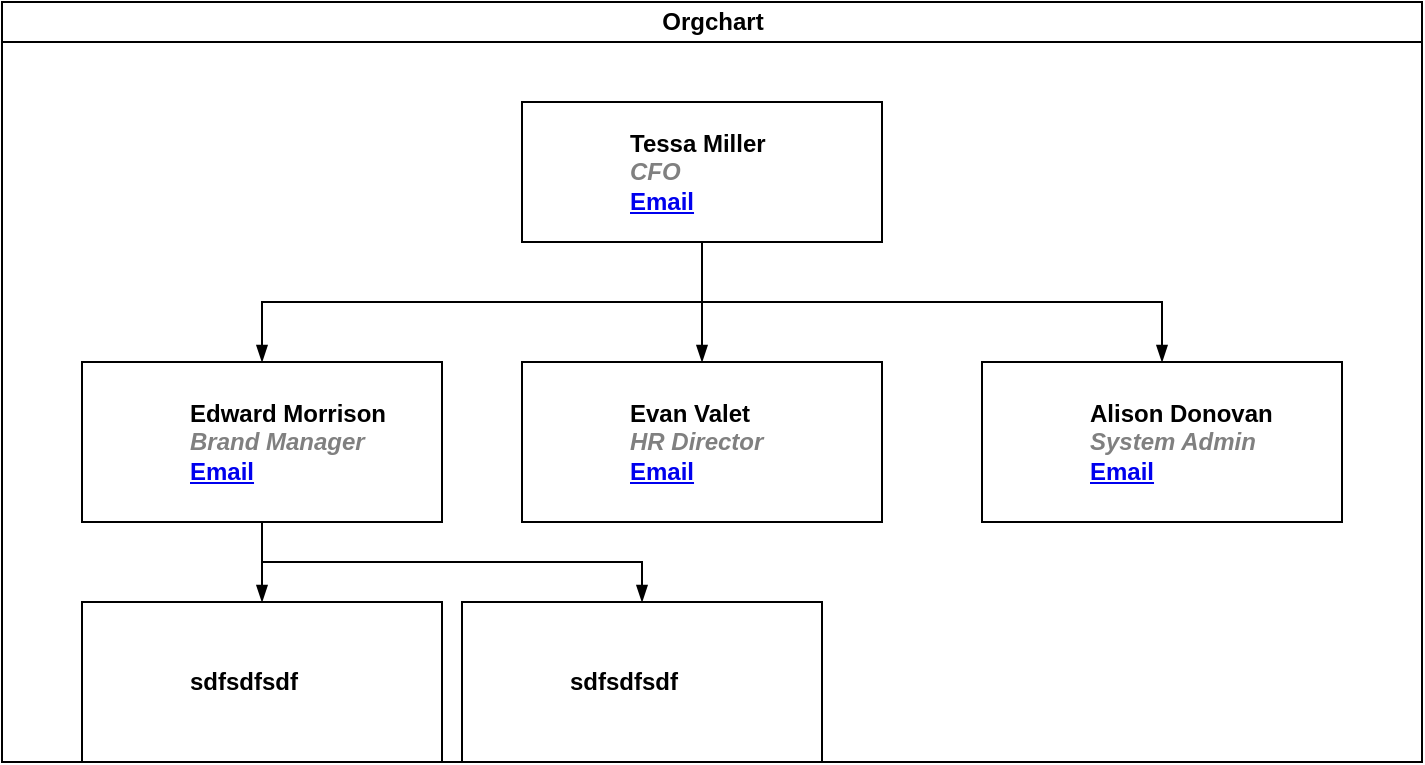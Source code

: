 <mxfile version="20.8.22" type="github" pages="2">
  <diagram id="prtHgNgQTEPvFCAcTncT" name="Page-1">
    <mxGraphModel dx="1387" dy="764" grid="1" gridSize="10" guides="1" tooltips="1" connect="1" arrows="1" fold="1" page="1" pageScale="1" pageWidth="827" pageHeight="1169" math="0" shadow="0">
      <root>
        <mxCell id="0" />
        <mxCell id="1" parent="0" />
        <mxCell id="dNxyNK7c78bLwvsdeMH5-11" value="Orgchart" style="swimlane;html=1;startSize=20;horizontal=1;containerType=tree;glass=0;" parent="1" vertex="1">
          <mxGeometry x="40" y="80" width="710" height="380" as="geometry" />
        </mxCell>
        <UserObject label="%name%&lt;br&gt;&lt;i style=&quot;color: gray&quot;&gt;%position%&lt;/i&gt;&lt;br&gt;&lt;a href=&quot;mailto:%email%&quot;&gt;Email&lt;/a&gt;" name="Tessa Miller" position="CFO" location="Office 1" email="me@example.com" placeholders="1" link="https://www.draw.io" id="dNxyNK7c78bLwvsdeMH5-12">
          <mxCell style="label;image=https://cdn3.iconfinder.com/data/icons/user-avatars-1/512/users-3-128.png;whiteSpace=wrap;html=1;rounded=0;glass=0;treeMoving=1;treeFolding=1;" parent="dNxyNK7c78bLwvsdeMH5-11" vertex="1">
            <mxGeometry x="260" y="50" width="180" height="70" as="geometry" />
          </mxCell>
        </UserObject>
        <mxCell id="dNxyNK7c78bLwvsdeMH5-13" value="" style="endArrow=blockThin;endFill=1;fontSize=11;edgeStyle=elbowEdgeStyle;elbow=vertical;rounded=0;" parent="dNxyNK7c78bLwvsdeMH5-11" source="dNxyNK7c78bLwvsdeMH5-12" target="dNxyNK7c78bLwvsdeMH5-14" edge="1">
          <mxGeometry relative="1" as="geometry" />
        </mxCell>
        <UserObject label="%name%&lt;br&gt;&lt;i style=&quot;color: gray&quot;&gt;%position%&lt;/i&gt;&lt;br&gt;&lt;a href=&quot;mailto:%email%&quot;&gt;Email&lt;/a&gt;" name="Edward Morrison" position="Brand Manager" location="Office 2" email="me@example.com" placeholders="1" link="https://www.draw.io" id="dNxyNK7c78bLwvsdeMH5-14">
          <mxCell style="label;image=https://cdn3.iconfinder.com/data/icons/user-avatars-1/512/users-10-3-128.png;whiteSpace=wrap;html=1;rounded=0;glass=0;treeFolding=1;treeMoving=1;" parent="dNxyNK7c78bLwvsdeMH5-11" vertex="1">
            <mxGeometry x="40" y="180" width="180" height="80" as="geometry" />
          </mxCell>
        </UserObject>
        <mxCell id="dNxyNK7c78bLwvsdeMH5-15" value="" style="endArrow=blockThin;endFill=1;fontSize=11;edgeStyle=elbowEdgeStyle;elbow=vertical;rounded=0;" parent="dNxyNK7c78bLwvsdeMH5-11" source="dNxyNK7c78bLwvsdeMH5-12" target="dNxyNK7c78bLwvsdeMH5-16" edge="1">
          <mxGeometry relative="1" as="geometry" />
        </mxCell>
        <UserObject label="%name%&lt;br&gt;&lt;i style=&quot;color: gray&quot;&gt;%position%&lt;/i&gt;&lt;br&gt;&lt;a href=&quot;mailto:%email%&quot;&gt;Email&lt;/a&gt;" name="Evan Valet" position="HR Director" location="Office 4" email="me@example.com" placeholders="1" link="https://www.draw.io" id="dNxyNK7c78bLwvsdeMH5-16">
          <mxCell style="label;image=https://cdn3.iconfinder.com/data/icons/user-avatars-1/512/users-9-2-128.png;whiteSpace=wrap;html=1;rounded=0;glass=0;treeFolding=1;treeMoving=1;" parent="dNxyNK7c78bLwvsdeMH5-11" vertex="1">
            <mxGeometry x="260" y="180" width="180" height="80" as="geometry" />
          </mxCell>
        </UserObject>
        <mxCell id="dNxyNK7c78bLwvsdeMH5-17" value="" style="endArrow=blockThin;endFill=1;fontSize=11;edgeStyle=elbowEdgeStyle;elbow=vertical;rounded=0;" parent="dNxyNK7c78bLwvsdeMH5-11" source="dNxyNK7c78bLwvsdeMH5-12" target="dNxyNK7c78bLwvsdeMH5-18" edge="1">
          <mxGeometry relative="1" as="geometry" />
        </mxCell>
        <UserObject label="%name%&lt;br&gt;&lt;i style=&quot;color: gray&quot;&gt;%position%&lt;/i&gt;&lt;br&gt;&lt;a href=&quot;mailto:%email%&quot;&gt;Email&lt;/a&gt;" name="Alison Donovan" position="System Admin" location="Office 3" email="me@example.com" placeholders="1" link="https://www.draw.io" id="dNxyNK7c78bLwvsdeMH5-18">
          <mxCell style="label;image=https://cdn3.iconfinder.com/data/icons/user-avatars-1/512/users-2-128.png;whiteSpace=wrap;html=1;rounded=0;glass=0;" parent="dNxyNK7c78bLwvsdeMH5-11" vertex="1">
            <mxGeometry x="490" y="180" width="180" height="80" as="geometry" />
          </mxCell>
        </UserObject>
        <mxCell id="sPy4Tkfe4IIlsuts4lSh-1" value="" style="endArrow=blockThin;endFill=1;fontSize=11;edgeStyle=elbowEdgeStyle;elbow=vertical;rounded=0;" parent="dNxyNK7c78bLwvsdeMH5-11" source="dNxyNK7c78bLwvsdeMH5-14" target="sPy4Tkfe4IIlsuts4lSh-2" edge="1">
          <mxGeometry relative="1" as="geometry">
            <mxPoint x="390" y="200" as="sourcePoint" />
          </mxGeometry>
        </mxCell>
        <UserObject label="sdfsdfsdf" name="Edward Morrison" position="Brand Manager" location="Office 2" email="me@example.com" placeholders="1" link="https://www.draw.io" id="sPy4Tkfe4IIlsuts4lSh-2">
          <mxCell style="label;image=https://cdn3.iconfinder.com/data/icons/user-avatars-1/512/users-10-3-128.png;whiteSpace=wrap;html=1;rounded=0;glass=0;treeFolding=1;treeMoving=1;" parent="dNxyNK7c78bLwvsdeMH5-11" vertex="1">
            <mxGeometry x="40" y="300" width="180" height="80" as="geometry" />
          </mxCell>
        </UserObject>
        <mxCell id="JfAwy7_fByFzFaQOkQKN-1" value="" style="endArrow=blockThin;endFill=1;fontSize=11;edgeStyle=elbowEdgeStyle;elbow=vertical;rounded=0;" parent="dNxyNK7c78bLwvsdeMH5-11" source="dNxyNK7c78bLwvsdeMH5-14" target="JfAwy7_fByFzFaQOkQKN-2" edge="1">
          <mxGeometry relative="1" as="geometry">
            <mxPoint x="170" y="340" as="sourcePoint" />
          </mxGeometry>
        </mxCell>
        <UserObject label="sdfsdfsdf" name="Edward Morrison" position="Brand Manager" location="Office 2" email="me@example.com" placeholders="1" link="https://www.draw.io" id="JfAwy7_fByFzFaQOkQKN-2">
          <mxCell style="label;image=https://cdn3.iconfinder.com/data/icons/user-avatars-1/512/users-10-3-128.png;whiteSpace=wrap;html=1;rounded=0;glass=0;treeFolding=1;treeMoving=1;" parent="dNxyNK7c78bLwvsdeMH5-11" vertex="1">
            <mxGeometry x="230" y="300" width="180" height="80" as="geometry" />
          </mxCell>
        </UserObject>
      </root>
    </mxGraphModel>
  </diagram>
  <diagram name="Page-1 的副本" id="Ts_6bjRLEZbt1guNcE7h">
    <mxGraphModel dx="1387" dy="764" grid="1" gridSize="10" guides="1" tooltips="1" connect="1" arrows="1" fold="1" page="1" pageScale="1" pageWidth="827" pageHeight="1169" math="0" shadow="0">
      <root>
        <mxCell id="C9WZT2vEtd9-DwUEB8qX-0" />
        <mxCell id="C9WZT2vEtd9-DwUEB8qX-1" parent="C9WZT2vEtd9-DwUEB8qX-0" />
        <mxCell id="C9WZT2vEtd9-DwUEB8qX-2" value="Orgchart" style="swimlane;html=1;startSize=20;horizontal=1;containerType=tree;glass=0;" vertex="1" parent="C9WZT2vEtd9-DwUEB8qX-1">
          <mxGeometry x="40" y="80" width="710" height="380" as="geometry" />
        </mxCell>
        <UserObject label="%name%&lt;br&gt;&lt;i style=&quot;color: gray&quot;&gt;%position%&lt;/i&gt;&lt;br&gt;&lt;a href=&quot;mailto:%email%&quot;&gt;Email&lt;/a&gt;" name="Tessa Miller" position="CFO" location="Office 1" email="me@example.com" placeholders="1" link="https://www.draw.io" id="C9WZT2vEtd9-DwUEB8qX-3">
          <mxCell style="label;image=https://cdn3.iconfinder.com/data/icons/user-avatars-1/512/users-3-128.png;whiteSpace=wrap;html=1;rounded=0;glass=0;treeMoving=1;treeFolding=1;" vertex="1" parent="C9WZT2vEtd9-DwUEB8qX-2">
            <mxGeometry x="260" y="50" width="180" height="70" as="geometry" />
          </mxCell>
        </UserObject>
        <mxCell id="C9WZT2vEtd9-DwUEB8qX-4" value="" style="endArrow=blockThin;endFill=1;fontSize=11;edgeStyle=elbowEdgeStyle;elbow=vertical;rounded=0;" edge="1" parent="C9WZT2vEtd9-DwUEB8qX-2" source="C9WZT2vEtd9-DwUEB8qX-3" target="C9WZT2vEtd9-DwUEB8qX-5">
          <mxGeometry relative="1" as="geometry" />
        </mxCell>
        <UserObject label="%name%&lt;br&gt;&lt;i style=&quot;color: gray&quot;&gt;%position%&lt;/i&gt;&lt;br&gt;&lt;a href=&quot;mailto:%email%&quot;&gt;Email&lt;/a&gt;" name="Edward Morrison" position="Brand Manager" location="Office 2" email="me@example.com" placeholders="1" link="https://www.draw.io" id="C9WZT2vEtd9-DwUEB8qX-5">
          <mxCell style="label;image=https://cdn3.iconfinder.com/data/icons/user-avatars-1/512/users-10-3-128.png;whiteSpace=wrap;html=1;rounded=0;glass=0;treeFolding=1;treeMoving=1;" vertex="1" parent="C9WZT2vEtd9-DwUEB8qX-2">
            <mxGeometry x="40" y="180" width="180" height="80" as="geometry" />
          </mxCell>
        </UserObject>
        <mxCell id="C9WZT2vEtd9-DwUEB8qX-6" value="" style="endArrow=blockThin;endFill=1;fontSize=11;edgeStyle=elbowEdgeStyle;elbow=vertical;rounded=0;" edge="1" parent="C9WZT2vEtd9-DwUEB8qX-2" source="C9WZT2vEtd9-DwUEB8qX-3" target="C9WZT2vEtd9-DwUEB8qX-7">
          <mxGeometry relative="1" as="geometry" />
        </mxCell>
        <UserObject label="%name%&lt;br&gt;&lt;i style=&quot;color: gray&quot;&gt;%position%&lt;/i&gt;&lt;br&gt;&lt;a href=&quot;mailto:%email%&quot;&gt;Email&lt;/a&gt;" name="Evan Valet" position="HR Director" location="Office 4" email="me@example.com" placeholders="1" link="https://www.draw.io" id="C9WZT2vEtd9-DwUEB8qX-7">
          <mxCell style="label;image=https://cdn3.iconfinder.com/data/icons/user-avatars-1/512/users-9-2-128.png;whiteSpace=wrap;html=1;rounded=0;glass=0;treeFolding=1;treeMoving=1;" vertex="1" parent="C9WZT2vEtd9-DwUEB8qX-2">
            <mxGeometry x="260" y="180" width="180" height="80" as="geometry" />
          </mxCell>
        </UserObject>
        <mxCell id="C9WZT2vEtd9-DwUEB8qX-8" value="" style="endArrow=blockThin;endFill=1;fontSize=11;edgeStyle=elbowEdgeStyle;elbow=vertical;rounded=0;" edge="1" parent="C9WZT2vEtd9-DwUEB8qX-2" source="C9WZT2vEtd9-DwUEB8qX-3" target="C9WZT2vEtd9-DwUEB8qX-9">
          <mxGeometry relative="1" as="geometry" />
        </mxCell>
        <UserObject label="%name%&lt;br&gt;&lt;i style=&quot;color: gray&quot;&gt;%position%&lt;/i&gt;&lt;br&gt;&lt;a href=&quot;mailto:%email%&quot;&gt;Email&lt;/a&gt;" name="Alison Donovan" position="System Admin" location="Office 3" email="me@example.com" placeholders="1" link="https://www.draw.io" id="C9WZT2vEtd9-DwUEB8qX-9">
          <mxCell style="label;image=https://cdn3.iconfinder.com/data/icons/user-avatars-1/512/users-2-128.png;whiteSpace=wrap;html=1;rounded=0;glass=0;" vertex="1" parent="C9WZT2vEtd9-DwUEB8qX-2">
            <mxGeometry x="490" y="180" width="180" height="80" as="geometry" />
          </mxCell>
        </UserObject>
        <mxCell id="C9WZT2vEtd9-DwUEB8qX-10" value="" style="endArrow=blockThin;endFill=1;fontSize=11;edgeStyle=elbowEdgeStyle;elbow=vertical;rounded=0;" edge="1" parent="C9WZT2vEtd9-DwUEB8qX-2" source="C9WZT2vEtd9-DwUEB8qX-5" target="C9WZT2vEtd9-DwUEB8qX-11">
          <mxGeometry relative="1" as="geometry">
            <mxPoint x="390" y="200" as="sourcePoint" />
          </mxGeometry>
        </mxCell>
        <UserObject label="sdfsdfsdf" name="Edward Morrison" position="Brand Manager" location="Office 2" email="me@example.com" placeholders="1" link="https://www.draw.io" id="C9WZT2vEtd9-DwUEB8qX-11">
          <mxCell style="label;image=https://cdn3.iconfinder.com/data/icons/user-avatars-1/512/users-10-3-128.png;whiteSpace=wrap;html=1;rounded=0;glass=0;treeFolding=1;treeMoving=1;" vertex="1" parent="C9WZT2vEtd9-DwUEB8qX-2">
            <mxGeometry x="40" y="300" width="180" height="80" as="geometry" />
          </mxCell>
        </UserObject>
        <mxCell id="C9WZT2vEtd9-DwUEB8qX-12" value="" style="endArrow=blockThin;endFill=1;fontSize=11;edgeStyle=elbowEdgeStyle;elbow=vertical;rounded=0;" edge="1" parent="C9WZT2vEtd9-DwUEB8qX-2" source="C9WZT2vEtd9-DwUEB8qX-5" target="C9WZT2vEtd9-DwUEB8qX-13">
          <mxGeometry relative="1" as="geometry">
            <mxPoint x="170" y="340" as="sourcePoint" />
          </mxGeometry>
        </mxCell>
        <UserObject label="sdfsdfsdf" name="Edward Morrison" position="Brand Manager" location="Office 2" email="me@example.com" placeholders="1" link="https://www.draw.io" id="C9WZT2vEtd9-DwUEB8qX-13">
          <mxCell style="label;image=https://cdn3.iconfinder.com/data/icons/user-avatars-1/512/users-10-3-128.png;whiteSpace=wrap;html=1;rounded=0;glass=0;treeFolding=1;treeMoving=1;" vertex="1" parent="C9WZT2vEtd9-DwUEB8qX-2">
            <mxGeometry x="230" y="300" width="180" height="80" as="geometry" />
          </mxCell>
        </UserObject>
      </root>
    </mxGraphModel>
  </diagram>
</mxfile>
